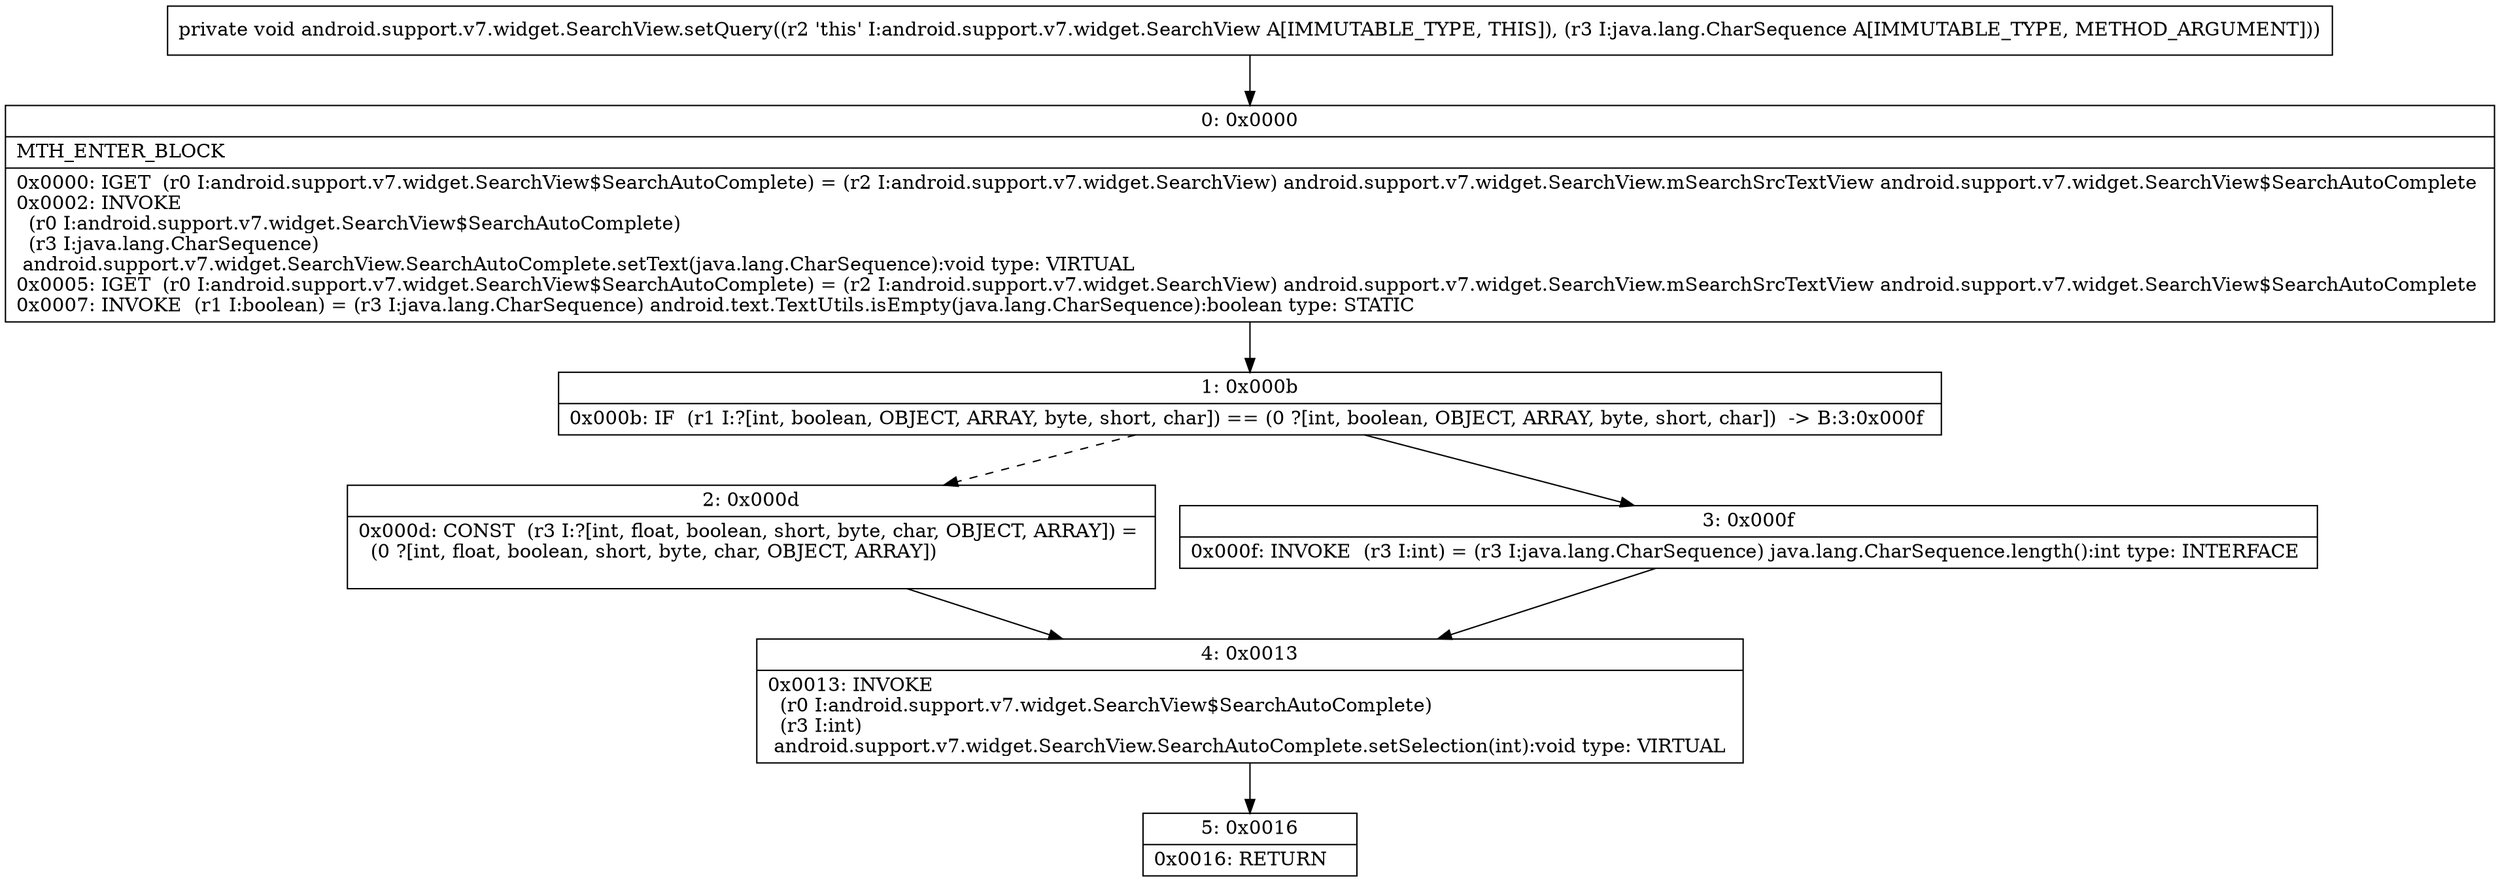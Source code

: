 digraph "CFG forandroid.support.v7.widget.SearchView.setQuery(Ljava\/lang\/CharSequence;)V" {
Node_0 [shape=record,label="{0\:\ 0x0000|MTH_ENTER_BLOCK\l|0x0000: IGET  (r0 I:android.support.v7.widget.SearchView$SearchAutoComplete) = (r2 I:android.support.v7.widget.SearchView) android.support.v7.widget.SearchView.mSearchSrcTextView android.support.v7.widget.SearchView$SearchAutoComplete \l0x0002: INVOKE  \l  (r0 I:android.support.v7.widget.SearchView$SearchAutoComplete)\l  (r3 I:java.lang.CharSequence)\l android.support.v7.widget.SearchView.SearchAutoComplete.setText(java.lang.CharSequence):void type: VIRTUAL \l0x0005: IGET  (r0 I:android.support.v7.widget.SearchView$SearchAutoComplete) = (r2 I:android.support.v7.widget.SearchView) android.support.v7.widget.SearchView.mSearchSrcTextView android.support.v7.widget.SearchView$SearchAutoComplete \l0x0007: INVOKE  (r1 I:boolean) = (r3 I:java.lang.CharSequence) android.text.TextUtils.isEmpty(java.lang.CharSequence):boolean type: STATIC \l}"];
Node_1 [shape=record,label="{1\:\ 0x000b|0x000b: IF  (r1 I:?[int, boolean, OBJECT, ARRAY, byte, short, char]) == (0 ?[int, boolean, OBJECT, ARRAY, byte, short, char])  \-\> B:3:0x000f \l}"];
Node_2 [shape=record,label="{2\:\ 0x000d|0x000d: CONST  (r3 I:?[int, float, boolean, short, byte, char, OBJECT, ARRAY]) = \l  (0 ?[int, float, boolean, short, byte, char, OBJECT, ARRAY])\l \l}"];
Node_3 [shape=record,label="{3\:\ 0x000f|0x000f: INVOKE  (r3 I:int) = (r3 I:java.lang.CharSequence) java.lang.CharSequence.length():int type: INTERFACE \l}"];
Node_4 [shape=record,label="{4\:\ 0x0013|0x0013: INVOKE  \l  (r0 I:android.support.v7.widget.SearchView$SearchAutoComplete)\l  (r3 I:int)\l android.support.v7.widget.SearchView.SearchAutoComplete.setSelection(int):void type: VIRTUAL \l}"];
Node_5 [shape=record,label="{5\:\ 0x0016|0x0016: RETURN   \l}"];
MethodNode[shape=record,label="{private void android.support.v7.widget.SearchView.setQuery((r2 'this' I:android.support.v7.widget.SearchView A[IMMUTABLE_TYPE, THIS]), (r3 I:java.lang.CharSequence A[IMMUTABLE_TYPE, METHOD_ARGUMENT])) }"];
MethodNode -> Node_0;
Node_0 -> Node_1;
Node_1 -> Node_2[style=dashed];
Node_1 -> Node_3;
Node_2 -> Node_4;
Node_3 -> Node_4;
Node_4 -> Node_5;
}

